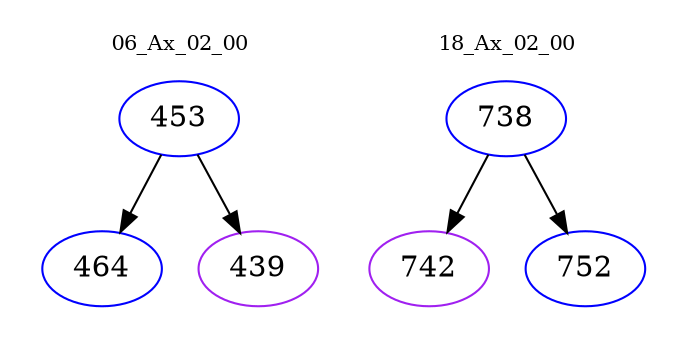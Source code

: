 digraph{
subgraph cluster_0 {
color = white
label = "06_Ax_02_00";
fontsize=10;
T0_453 [label="453", color="blue"]
T0_453 -> T0_464 [color="black"]
T0_464 [label="464", color="blue"]
T0_453 -> T0_439 [color="black"]
T0_439 [label="439", color="purple"]
}
subgraph cluster_1 {
color = white
label = "18_Ax_02_00";
fontsize=10;
T1_738 [label="738", color="blue"]
T1_738 -> T1_742 [color="black"]
T1_742 [label="742", color="purple"]
T1_738 -> T1_752 [color="black"]
T1_752 [label="752", color="blue"]
}
}
